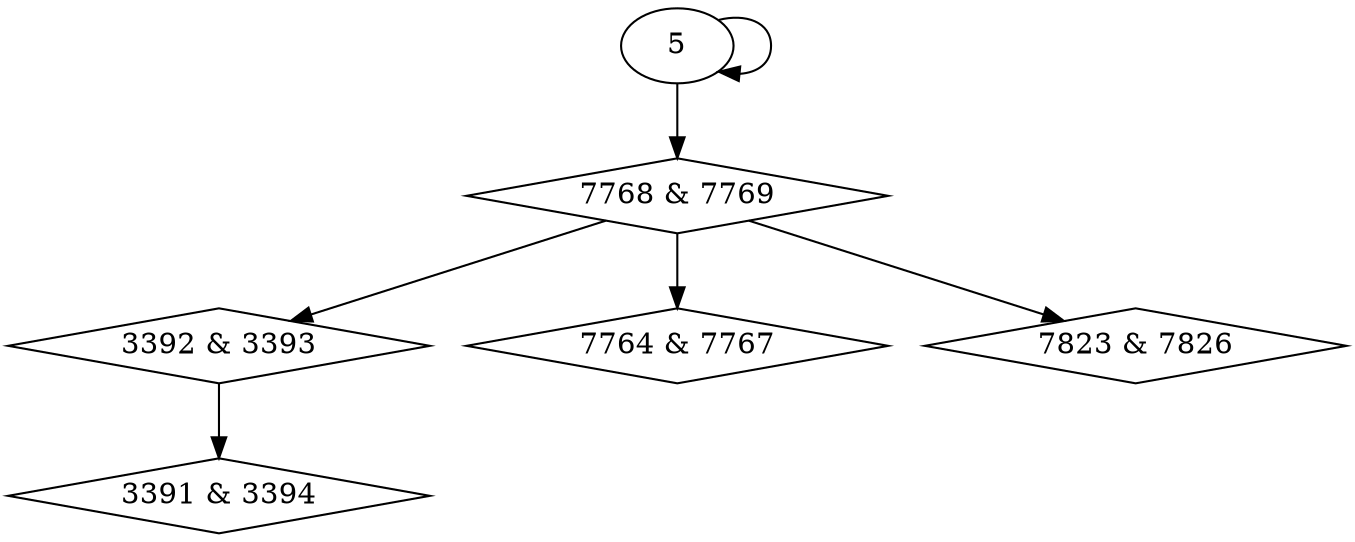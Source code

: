 digraph {
0 [label = "3391 & 3394", shape = diamond];
1 [label = "3392 & 3393", shape = diamond];
2 [label = "7764 & 7767", shape = diamond];
3 [label = "7768 & 7769", shape = diamond];
4 [label = "7823 & 7826", shape = diamond];
1 -> 0;
3 -> 1;
3 -> 2;
5 -> 3;
3 -> 4;
5 -> 5;
}

